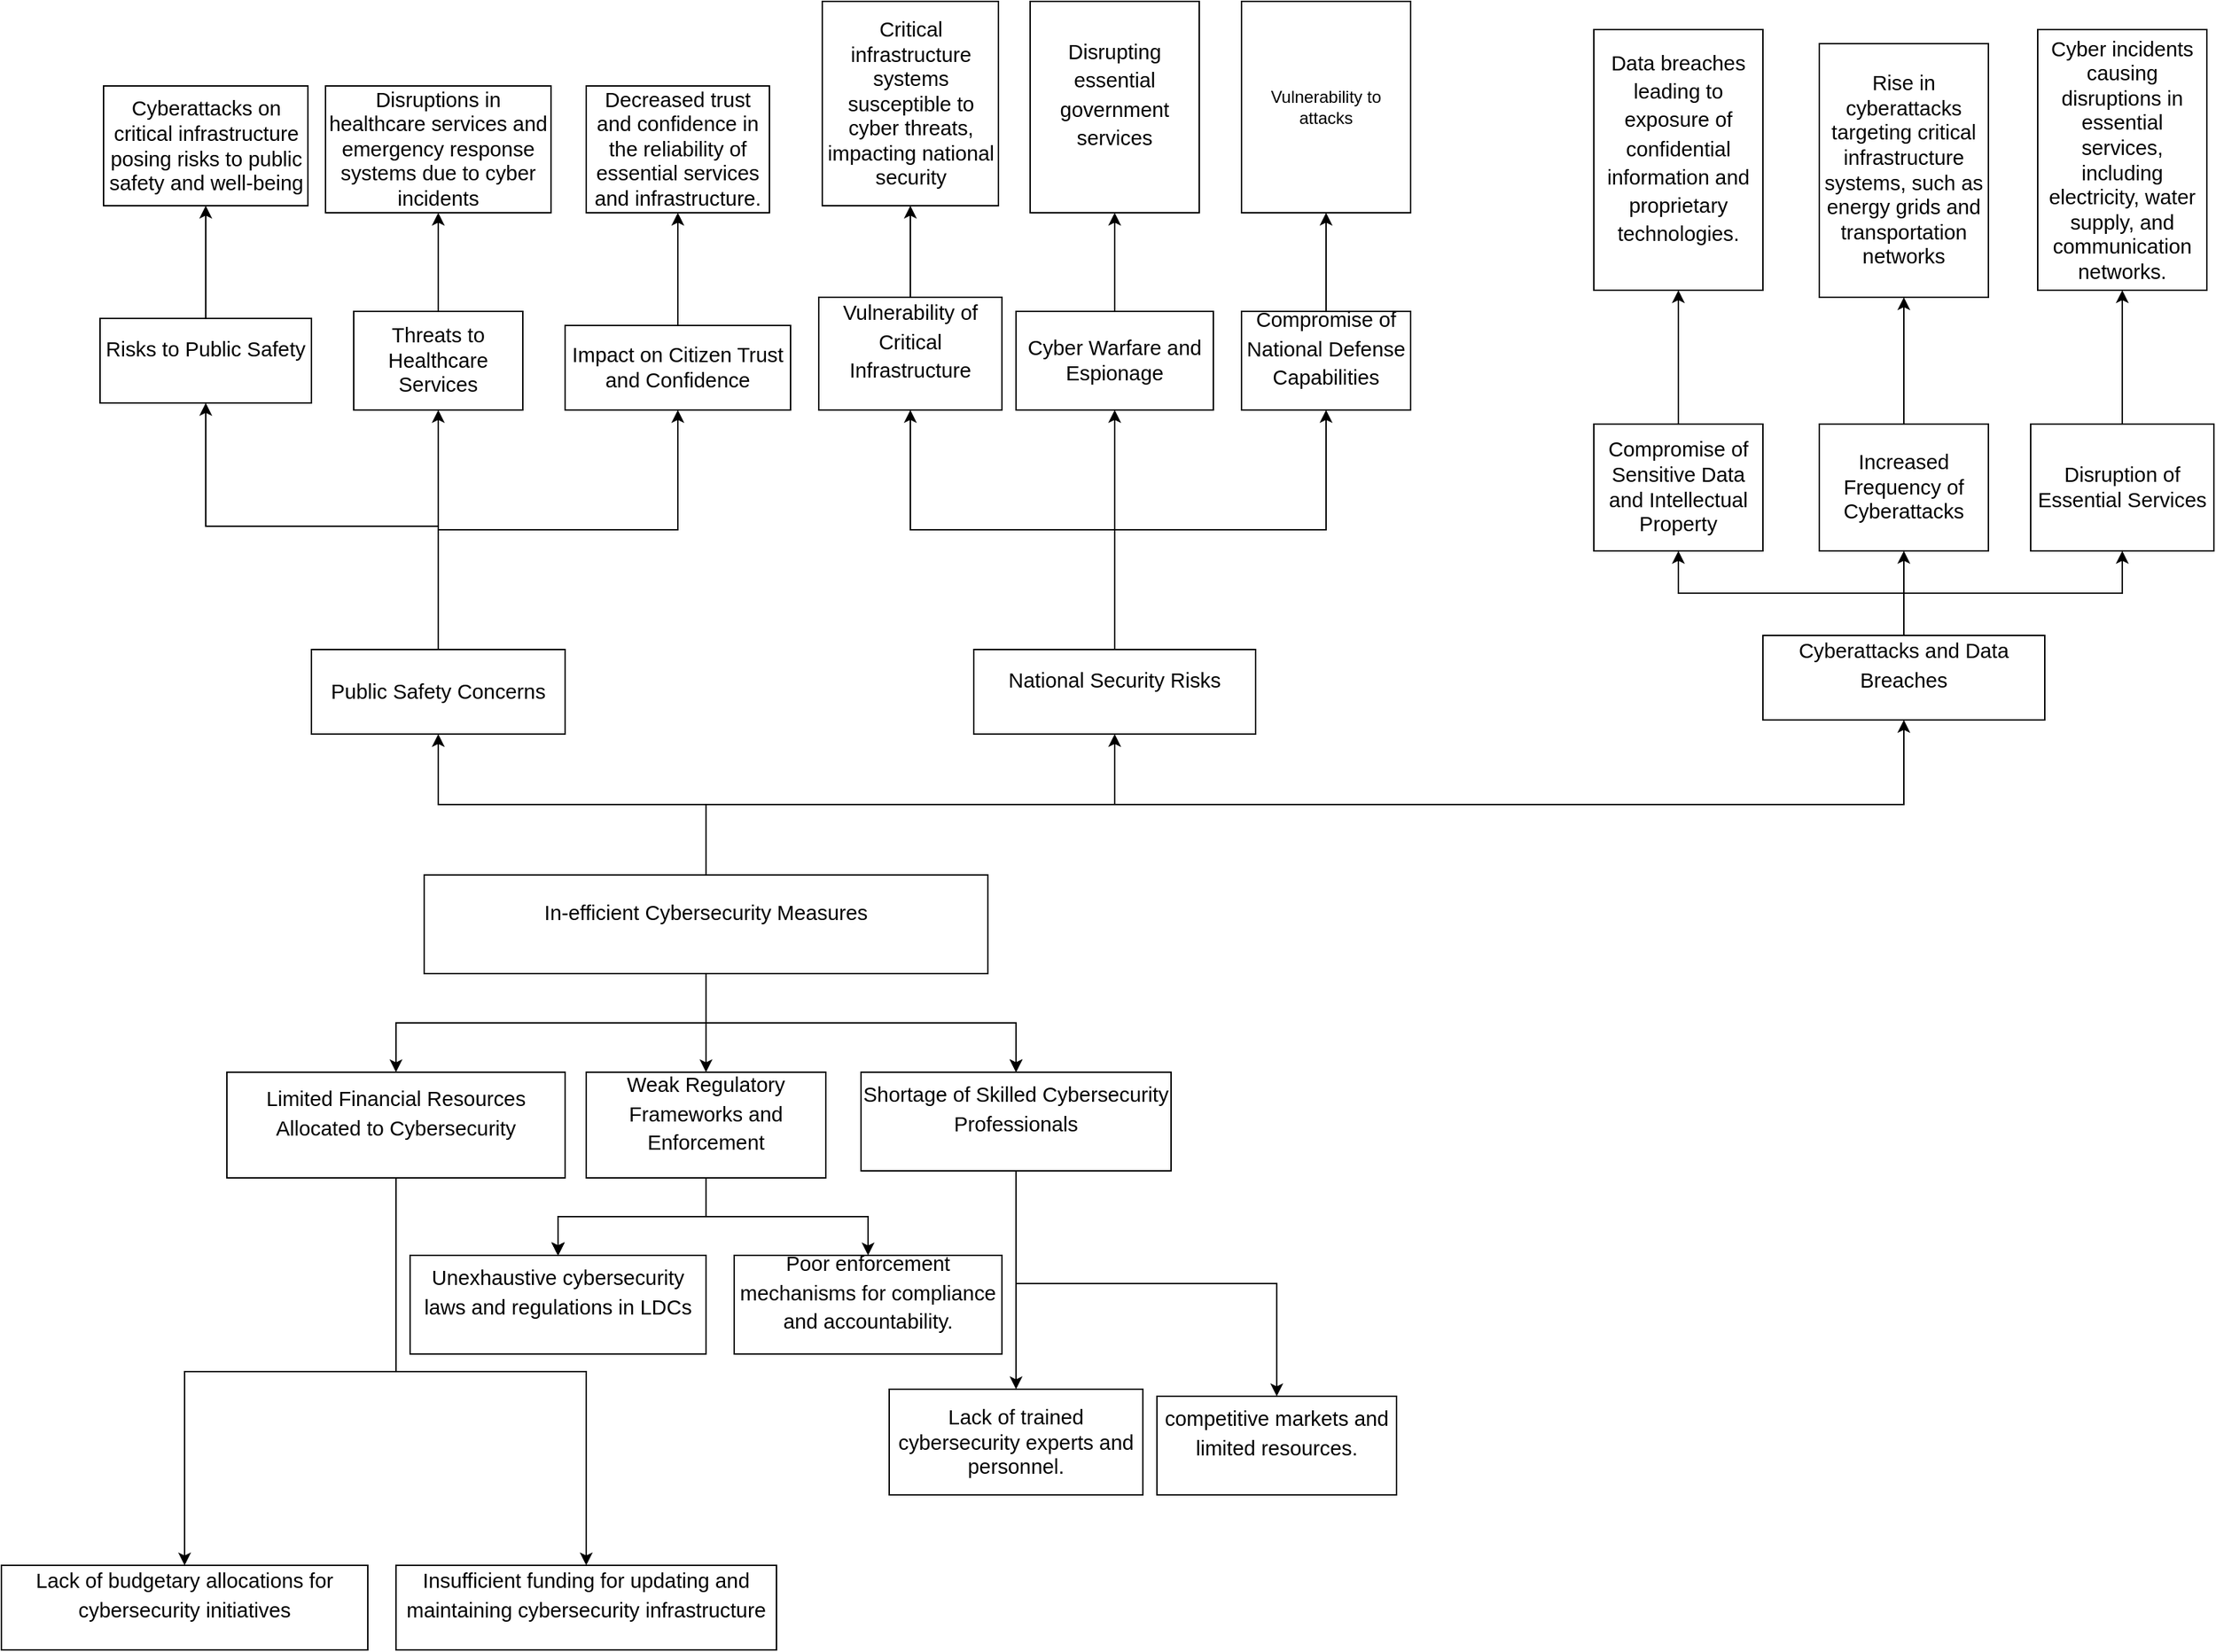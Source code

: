 <mxfile version="24.4.0" type="github">
  <diagram name="Page-1" id="VkASsHpngTa2wYTxf0N8">
    <mxGraphModel dx="1678" dy="1581" grid="1" gridSize="10" guides="1" tooltips="1" connect="1" arrows="1" fold="1" page="1" pageScale="1" pageWidth="850" pageHeight="1100" math="0" shadow="0">
      <root>
        <mxCell id="0" />
        <mxCell id="1" parent="0" />
        <mxCell id="DKDABqMm2oadwqxOEiDG-5" value="" style="edgeStyle=orthogonalEdgeStyle;rounded=0;orthogonalLoop=1;jettySize=auto;html=1;" edge="1" parent="1" source="DKDABqMm2oadwqxOEiDG-2" target="DKDABqMm2oadwqxOEiDG-3">
          <mxGeometry relative="1" as="geometry" />
        </mxCell>
        <mxCell id="DKDABqMm2oadwqxOEiDG-7" value="" style="edgeStyle=orthogonalEdgeStyle;rounded=0;orthogonalLoop=1;jettySize=auto;html=1;" edge="1" parent="1" source="DKDABqMm2oadwqxOEiDG-2" target="DKDABqMm2oadwqxOEiDG-6">
          <mxGeometry relative="1" as="geometry" />
        </mxCell>
        <mxCell id="DKDABqMm2oadwqxOEiDG-8" value="" style="edgeStyle=orthogonalEdgeStyle;rounded=0;orthogonalLoop=1;jettySize=auto;html=1;" edge="1" parent="1" source="DKDABqMm2oadwqxOEiDG-2" target="DKDABqMm2oadwqxOEiDG-6">
          <mxGeometry relative="1" as="geometry" />
        </mxCell>
        <mxCell id="DKDABqMm2oadwqxOEiDG-11" value="" style="edgeStyle=orthogonalEdgeStyle;rounded=0;orthogonalLoop=1;jettySize=auto;html=1;" edge="1" parent="1" source="DKDABqMm2oadwqxOEiDG-2" target="DKDABqMm2oadwqxOEiDG-10">
          <mxGeometry relative="1" as="geometry" />
        </mxCell>
        <mxCell id="DKDABqMm2oadwqxOEiDG-41" value="" style="edgeStyle=orthogonalEdgeStyle;rounded=0;orthogonalLoop=1;jettySize=auto;html=1;" edge="1" parent="1" source="DKDABqMm2oadwqxOEiDG-2" target="DKDABqMm2oadwqxOEiDG-40">
          <mxGeometry relative="1" as="geometry">
            <Array as="points">
              <mxPoint x="350" y="400" />
              <mxPoint x="1200" y="400" />
            </Array>
          </mxGeometry>
        </mxCell>
        <mxCell id="DKDABqMm2oadwqxOEiDG-43" value="" style="edgeStyle=orthogonalEdgeStyle;rounded=0;orthogonalLoop=1;jettySize=auto;html=1;" edge="1" parent="1" source="DKDABqMm2oadwqxOEiDG-2" target="DKDABqMm2oadwqxOEiDG-42">
          <mxGeometry relative="1" as="geometry" />
        </mxCell>
        <mxCell id="DKDABqMm2oadwqxOEiDG-45" value="" style="edgeStyle=orthogonalEdgeStyle;rounded=0;orthogonalLoop=1;jettySize=auto;html=1;" edge="1" parent="1" source="DKDABqMm2oadwqxOEiDG-2" target="DKDABqMm2oadwqxOEiDG-44">
          <mxGeometry relative="1" as="geometry" />
        </mxCell>
        <mxCell id="DKDABqMm2oadwqxOEiDG-2" value="&lt;p style=&quot;line-height: 1.38; margin-top: 0pt; margin-bottom: 0pt;&quot; dir=&quot;ltr&quot;&gt;&lt;span style=&quot;font-family: Arial, sans-serif; font-size: 14.667px; white-space-collapse: preserve;&quot;&gt;In-efficient Cybersecurity Measures&lt;/span&gt;&lt;br&gt;&lt;/p&gt;&lt;div&gt;&lt;span style=&quot;font-family: Arial, sans-serif; font-size: 14.667px; white-space-collapse: preserve;&quot;&gt;&lt;br&gt;&lt;/span&gt;&lt;/div&gt;" style="whiteSpace=wrap;html=1;" vertex="1" parent="1">
          <mxGeometry x="150" y="450" width="400" height="70" as="geometry" />
        </mxCell>
        <mxCell id="DKDABqMm2oadwqxOEiDG-37" value="" style="edgeStyle=orthogonalEdgeStyle;rounded=0;orthogonalLoop=1;jettySize=auto;html=1;" edge="1" parent="1" source="DKDABqMm2oadwqxOEiDG-3" target="DKDABqMm2oadwqxOEiDG-36">
          <mxGeometry relative="1" as="geometry" />
        </mxCell>
        <mxCell id="DKDABqMm2oadwqxOEiDG-39" value="" style="edgeStyle=orthogonalEdgeStyle;rounded=0;orthogonalLoop=1;jettySize=auto;html=1;entryX=0.5;entryY=0;entryDx=0;entryDy=0;" edge="1" parent="1" source="DKDABqMm2oadwqxOEiDG-3" target="DKDABqMm2oadwqxOEiDG-38">
          <mxGeometry relative="1" as="geometry" />
        </mxCell>
        <mxCell id="DKDABqMm2oadwqxOEiDG-3" value="&lt;span id=&quot;docs-internal-guid-46789bb0-7fff-914e-63f1-fa11c02dad69&quot;&gt;&lt;p style=&quot;line-height:1.38;margin-top:0pt;margin-bottom:0pt;&quot; dir=&quot;ltr&quot;&gt;&lt;span style=&quot;font-size: 11pt; font-family: Arial, sans-serif; background-color: transparent; font-variant-numeric: normal; font-variant-east-asian: normal; font-variant-alternates: normal; font-variant-position: normal; vertical-align: baseline; white-space-collapse: preserve;&quot;&gt;Limited Financial Resources Allocated to Cybersecurity&lt;/span&gt;&lt;/p&gt;&lt;div&gt;&lt;span style=&quot;font-size: 11pt; font-family: Arial, sans-serif; background-color: transparent; font-variant-numeric: normal; font-variant-east-asian: normal; font-variant-alternates: normal; font-variant-position: normal; vertical-align: baseline; white-space-collapse: preserve;&quot;&gt;&lt;br&gt;&lt;/span&gt;&lt;/div&gt;&lt;/span&gt;" style="whiteSpace=wrap;html=1;" vertex="1" parent="1">
          <mxGeometry x="10" y="590" width="240" height="75" as="geometry" />
        </mxCell>
        <mxCell id="DKDABqMm2oadwqxOEiDG-33" value="" style="edgeStyle=orthogonalEdgeStyle;rounded=0;orthogonalLoop=1;jettySize=auto;html=1;" edge="1" parent="1" source="DKDABqMm2oadwqxOEiDG-6" target="DKDABqMm2oadwqxOEiDG-32">
          <mxGeometry relative="1" as="geometry" />
        </mxCell>
        <mxCell id="DKDABqMm2oadwqxOEiDG-35" value="" style="edgeStyle=orthogonalEdgeStyle;rounded=0;orthogonalLoop=1;jettySize=auto;html=1;" edge="1" parent="1" source="DKDABqMm2oadwqxOEiDG-6" target="DKDABqMm2oadwqxOEiDG-34">
          <mxGeometry relative="1" as="geometry" />
        </mxCell>
        <mxCell id="DKDABqMm2oadwqxOEiDG-6" value="&lt;span id=&quot;docs-internal-guid-b5cd1bd6-7fff-cd30-41e5-c79b141ef74d&quot;&gt;&lt;p style=&quot;line-height:1.38;margin-top:0pt;margin-bottom:0pt;&quot; dir=&quot;ltr&quot;&gt;&lt;span style=&quot;font-size: 11pt; font-family: Arial, sans-serif; background-color: transparent; font-variant-numeric: normal; font-variant-east-asian: normal; font-variant-alternates: normal; font-variant-position: normal; vertical-align: baseline; white-space-collapse: preserve;&quot;&gt;Shortage of Skilled Cybersecurity Professionals&lt;/span&gt;&lt;/p&gt;&lt;div&gt;&lt;span style=&quot;font-size: 11pt; font-family: Arial, sans-serif; background-color: transparent; font-variant-numeric: normal; font-variant-east-asian: normal; font-variant-alternates: normal; font-variant-position: normal; vertical-align: baseline; white-space-collapse: preserve;&quot;&gt;&lt;br&gt;&lt;/span&gt;&lt;/div&gt;&lt;/span&gt;" style="whiteSpace=wrap;html=1;" vertex="1" parent="1">
          <mxGeometry x="460" y="590" width="220" height="70" as="geometry" />
        </mxCell>
        <mxCell id="DKDABqMm2oadwqxOEiDG-13" value="" style="edgeStyle=orthogonalEdgeStyle;rounded=0;orthogonalLoop=1;jettySize=auto;html=1;" edge="1" parent="1" source="DKDABqMm2oadwqxOEiDG-10" target="DKDABqMm2oadwqxOEiDG-12">
          <mxGeometry relative="1" as="geometry" />
        </mxCell>
        <mxCell id="DKDABqMm2oadwqxOEiDG-14" value="" style="edgeStyle=orthogonalEdgeStyle;rounded=0;orthogonalLoop=1;jettySize=auto;html=1;" edge="1" parent="1" source="DKDABqMm2oadwqxOEiDG-10" target="DKDABqMm2oadwqxOEiDG-12">
          <mxGeometry relative="1" as="geometry" />
        </mxCell>
        <mxCell id="DKDABqMm2oadwqxOEiDG-15" value="" style="edgeStyle=orthogonalEdgeStyle;rounded=0;orthogonalLoop=1;jettySize=auto;html=1;" edge="1" parent="1" source="DKDABqMm2oadwqxOEiDG-10" target="DKDABqMm2oadwqxOEiDG-12">
          <mxGeometry relative="1" as="geometry" />
        </mxCell>
        <mxCell id="DKDABqMm2oadwqxOEiDG-16" value="" style="edgeStyle=orthogonalEdgeStyle;rounded=0;orthogonalLoop=1;jettySize=auto;html=1;" edge="1" parent="1" source="DKDABqMm2oadwqxOEiDG-10" target="DKDABqMm2oadwqxOEiDG-12">
          <mxGeometry relative="1" as="geometry" />
        </mxCell>
        <mxCell id="DKDABqMm2oadwqxOEiDG-17" value="" style="edgeStyle=orthogonalEdgeStyle;rounded=0;orthogonalLoop=1;jettySize=auto;html=1;" edge="1" parent="1" source="DKDABqMm2oadwqxOEiDG-10" target="DKDABqMm2oadwqxOEiDG-12">
          <mxGeometry relative="1" as="geometry" />
        </mxCell>
        <mxCell id="DKDABqMm2oadwqxOEiDG-18" value="" style="edgeStyle=orthogonalEdgeStyle;rounded=0;orthogonalLoop=1;jettySize=auto;html=1;" edge="1" parent="1" source="DKDABqMm2oadwqxOEiDG-10" target="DKDABqMm2oadwqxOEiDG-12">
          <mxGeometry relative="1" as="geometry" />
        </mxCell>
        <mxCell id="DKDABqMm2oadwqxOEiDG-20" value="" style="edgeStyle=orthogonalEdgeStyle;rounded=0;orthogonalLoop=1;jettySize=auto;html=1;" edge="1" parent="1" source="DKDABqMm2oadwqxOEiDG-10" target="DKDABqMm2oadwqxOEiDG-19">
          <mxGeometry relative="1" as="geometry" />
        </mxCell>
        <mxCell id="DKDABqMm2oadwqxOEiDG-10" value="&lt;span id=&quot;docs-internal-guid-ee675dfc-7fff-a7e6-df40-568c656080a0&quot;&gt;&lt;p style=&quot;line-height:1.38;margin-top:0pt;margin-bottom:0pt;&quot; dir=&quot;ltr&quot;&gt;&lt;span style=&quot;font-size: 11pt; font-family: Arial, sans-serif; background-color: transparent; font-variant-numeric: normal; font-variant-east-asian: normal; font-variant-alternates: normal; font-variant-position: normal; vertical-align: baseline; white-space-collapse: preserve;&quot;&gt;Weak Regulatory Frameworks and Enforcement&lt;/span&gt;&lt;/p&gt;&lt;div&gt;&lt;span style=&quot;font-size: 11pt; font-family: Arial, sans-serif; background-color: transparent; font-variant-numeric: normal; font-variant-east-asian: normal; font-variant-alternates: normal; font-variant-position: normal; vertical-align: baseline; white-space-collapse: preserve;&quot;&gt;&lt;br&gt;&lt;/span&gt;&lt;/div&gt;&lt;/span&gt;" style="whiteSpace=wrap;html=1;" vertex="1" parent="1">
          <mxGeometry x="265" y="590" width="170" height="75" as="geometry" />
        </mxCell>
        <mxCell id="DKDABqMm2oadwqxOEiDG-12" value="&lt;span id=&quot;docs-internal-guid-36c072c3-7fff-7dba-9657-4e7c788cad39&quot;&gt;&lt;p style=&quot;line-height:1.38;margin-top:0pt;margin-bottom:0pt;&quot; dir=&quot;ltr&quot;&gt;&lt;span style=&quot;font-size: 11pt; font-family: Arial, sans-serif; background-color: transparent; font-variant-numeric: normal; font-variant-east-asian: normal; font-variant-alternates: normal; font-variant-position: normal; vertical-align: baseline; white-space-collapse: preserve;&quot;&gt;Unexhaustive cybersecurity laws and regulations in LDCs&lt;/span&gt;&lt;/p&gt;&lt;div&gt;&lt;span style=&quot;font-size: 11pt; font-family: Arial, sans-serif; background-color: transparent; font-variant-numeric: normal; font-variant-east-asian: normal; font-variant-alternates: normal; font-variant-position: normal; vertical-align: baseline; white-space-collapse: preserve;&quot;&gt;&lt;br&gt;&lt;/span&gt;&lt;/div&gt;&lt;/span&gt;" style="whiteSpace=wrap;html=1;" vertex="1" parent="1">
          <mxGeometry x="140" y="720" width="210" height="70" as="geometry" />
        </mxCell>
        <mxCell id="DKDABqMm2oadwqxOEiDG-19" value="&lt;span id=&quot;docs-internal-guid-ab69dab1-7fff-f3d3-d846-d09dbfb3d559&quot;&gt;&lt;p style=&quot;line-height:1.38;margin-top:0pt;margin-bottom:0pt;&quot; dir=&quot;ltr&quot;&gt;&lt;span style=&quot;font-size: 11pt; font-family: Arial, sans-serif; background-color: transparent; font-variant-numeric: normal; font-variant-east-asian: normal; font-variant-alternates: normal; font-variant-position: normal; vertical-align: baseline; white-space-collapse: preserve;&quot;&gt;Poor enforcement mechanisms for compliance and accountability.&lt;/span&gt;&lt;/p&gt;&lt;div&gt;&lt;span style=&quot;font-size: 11pt; font-family: Arial, sans-serif; background-color: transparent; font-variant-numeric: normal; font-variant-east-asian: normal; font-variant-alternates: normal; font-variant-position: normal; vertical-align: baseline; white-space-collapse: preserve;&quot;&gt;&lt;br&gt;&lt;/span&gt;&lt;/div&gt;&lt;/span&gt;" style="whiteSpace=wrap;html=1;" vertex="1" parent="1">
          <mxGeometry x="370" y="720" width="190" height="70" as="geometry" />
        </mxCell>
        <mxCell id="DKDABqMm2oadwqxOEiDG-32" value="&lt;span style=&quot;font-family: Arial, sans-serif; font-size: 14.667px; white-space-collapse: preserve;&quot;&gt;Lack of trained cybersecurity experts and personnel.&lt;/span&gt;" style="whiteSpace=wrap;html=1;" vertex="1" parent="1">
          <mxGeometry x="480" y="815" width="180" height="75" as="geometry" />
        </mxCell>
        <mxCell id="DKDABqMm2oadwqxOEiDG-34" value="&lt;span id=&quot;docs-internal-guid-aa4c6df5-7fff-dfb7-9437-6aa5b7b14c0f&quot;&gt;&lt;p style=&quot;line-height:1.38;margin-top:0pt;margin-bottom:0pt;&quot; dir=&quot;ltr&quot;&gt;&lt;span style=&quot;font-size: 11pt; font-family: Arial, sans-serif; background-color: transparent; font-variant-numeric: normal; font-variant-east-asian: normal; font-variant-alternates: normal; font-variant-position: normal; vertical-align: baseline; white-space-collapse: preserve;&quot;&gt;competitive markets and limited resources.&lt;/span&gt;&lt;/p&gt;&lt;div&gt;&lt;span style=&quot;font-size: 11pt; font-family: Arial, sans-serif; background-color: transparent; font-variant-numeric: normal; font-variant-east-asian: normal; font-variant-alternates: normal; font-variant-position: normal; vertical-align: baseline; white-space-collapse: preserve;&quot;&gt;&lt;br&gt;&lt;/span&gt;&lt;/div&gt;&lt;/span&gt;" style="whiteSpace=wrap;html=1;" vertex="1" parent="1">
          <mxGeometry x="670" y="820" width="170" height="70" as="geometry" />
        </mxCell>
        <mxCell id="DKDABqMm2oadwqxOEiDG-36" value="&lt;span id=&quot;docs-internal-guid-99fb212f-7fff-c266-11b4-b75d5406dfdb&quot;&gt;&lt;p style=&quot;line-height:1.38;margin-top:0pt;margin-bottom:0pt;&quot; dir=&quot;ltr&quot;&gt;&lt;span style=&quot;font-size: 11pt; font-family: Arial, sans-serif; background-color: transparent; font-variant-numeric: normal; font-variant-east-asian: normal; font-variant-alternates: normal; font-variant-position: normal; vertical-align: baseline; white-space-collapse: preserve;&quot;&gt;Insufficient funding for updating and maintaining cybersecurity infrastructure&lt;/span&gt;&lt;/p&gt;&lt;div&gt;&lt;span style=&quot;font-size: 11pt; font-family: Arial, sans-serif; background-color: transparent; font-variant-numeric: normal; font-variant-east-asian: normal; font-variant-alternates: normal; font-variant-position: normal; vertical-align: baseline; white-space-collapse: preserve;&quot;&gt;&lt;br&gt;&lt;/span&gt;&lt;/div&gt;&lt;/span&gt;" style="whiteSpace=wrap;html=1;" vertex="1" parent="1">
          <mxGeometry x="130" y="940" width="270" height="60" as="geometry" />
        </mxCell>
        <mxCell id="DKDABqMm2oadwqxOEiDG-38" value="&lt;span id=&quot;docs-internal-guid-65d077d7-7fff-e957-8c1c-02251625d517&quot;&gt;&lt;p style=&quot;line-height:1.38;margin-top:0pt;margin-bottom:0pt;&quot; dir=&quot;ltr&quot;&gt;&lt;span style=&quot;font-size: 11pt; font-family: Arial, sans-serif; background-color: transparent; font-variant-numeric: normal; font-variant-east-asian: normal; font-variant-alternates: normal; font-variant-position: normal; vertical-align: baseline; white-space-collapse: preserve;&quot;&gt;Lack of budgetary allocations for cybersecurity initiatives&lt;/span&gt;&lt;/p&gt;&lt;div&gt;&lt;span style=&quot;font-size: 11pt; font-family: Arial, sans-serif; background-color: transparent; font-variant-numeric: normal; font-variant-east-asian: normal; font-variant-alternates: normal; font-variant-position: normal; vertical-align: baseline; white-space-collapse: preserve;&quot;&gt;&lt;br&gt;&lt;/span&gt;&lt;/div&gt;&lt;/span&gt;" style="whiteSpace=wrap;html=1;" vertex="1" parent="1">
          <mxGeometry x="-150" y="940" width="260" height="60" as="geometry" />
        </mxCell>
        <mxCell id="DKDABqMm2oadwqxOEiDG-84" value="" style="edgeStyle=orthogonalEdgeStyle;rounded=0;orthogonalLoop=1;jettySize=auto;html=1;" edge="1" parent="1" source="DKDABqMm2oadwqxOEiDG-40" target="DKDABqMm2oadwqxOEiDG-83">
          <mxGeometry relative="1" as="geometry" />
        </mxCell>
        <mxCell id="DKDABqMm2oadwqxOEiDG-86" value="" style="edgeStyle=orthogonalEdgeStyle;rounded=0;orthogonalLoop=1;jettySize=auto;html=1;" edge="1" parent="1" source="DKDABqMm2oadwqxOEiDG-40" target="DKDABqMm2oadwqxOEiDG-85">
          <mxGeometry relative="1" as="geometry" />
        </mxCell>
        <mxCell id="DKDABqMm2oadwqxOEiDG-88" value="" style="edgeStyle=orthogonalEdgeStyle;rounded=0;orthogonalLoop=1;jettySize=auto;html=1;" edge="1" parent="1" source="DKDABqMm2oadwqxOEiDG-40" target="DKDABqMm2oadwqxOEiDG-87">
          <mxGeometry relative="1" as="geometry" />
        </mxCell>
        <mxCell id="DKDABqMm2oadwqxOEiDG-40" value="&lt;span id=&quot;docs-internal-guid-2bfeae69-7fff-b663-224b-63ef1fca7043&quot;&gt;&lt;p style=&quot;line-height:1.38;margin-top:0pt;margin-bottom:0pt;&quot; dir=&quot;ltr&quot;&gt;&lt;span style=&quot;font-size: 11pt; font-family: Arial, sans-serif; background-color: transparent; font-variant-numeric: normal; font-variant-east-asian: normal; font-variant-alternates: normal; font-variant-position: normal; vertical-align: baseline; white-space-collapse: preserve;&quot;&gt;Cyberattacks and Data Breaches&lt;/span&gt;&lt;/p&gt;&lt;div&gt;&lt;span style=&quot;font-size: 11pt; font-family: Arial, sans-serif; background-color: transparent; font-variant-numeric: normal; font-variant-east-asian: normal; font-variant-alternates: normal; font-variant-position: normal; vertical-align: baseline; white-space-collapse: preserve;&quot;&gt;&lt;br&gt;&lt;/span&gt;&lt;/div&gt;&lt;/span&gt;" style="whiteSpace=wrap;html=1;" vertex="1" parent="1">
          <mxGeometry x="1100" y="280" width="200" height="60" as="geometry" />
        </mxCell>
        <mxCell id="DKDABqMm2oadwqxOEiDG-47" value="" style="edgeStyle=orthogonalEdgeStyle;rounded=0;orthogonalLoop=1;jettySize=auto;html=1;" edge="1" parent="1" source="DKDABqMm2oadwqxOEiDG-42" target="DKDABqMm2oadwqxOEiDG-46">
          <mxGeometry relative="1" as="geometry" />
        </mxCell>
        <mxCell id="DKDABqMm2oadwqxOEiDG-49" value="" style="edgeStyle=orthogonalEdgeStyle;rounded=0;orthogonalLoop=1;jettySize=auto;html=1;" edge="1" parent="1" source="DKDABqMm2oadwqxOEiDG-42" target="DKDABqMm2oadwqxOEiDG-48">
          <mxGeometry relative="1" as="geometry" />
        </mxCell>
        <mxCell id="DKDABqMm2oadwqxOEiDG-53" value="" style="edgeStyle=orthogonalEdgeStyle;rounded=0;orthogonalLoop=1;jettySize=auto;html=1;" edge="1" parent="1" source="DKDABqMm2oadwqxOEiDG-42" target="DKDABqMm2oadwqxOEiDG-52">
          <mxGeometry relative="1" as="geometry" />
        </mxCell>
        <mxCell id="DKDABqMm2oadwqxOEiDG-42" value="&lt;meta charset=&quot;utf-8&quot;&gt;&lt;b id=&quot;docs-internal-guid-871bb8ce-7fff-dd0b-63ca-fa121485101e&quot; style=&quot;font-weight:normal;&quot;&gt;&lt;span style=&quot;font-size:11pt;font-family:Arial,sans-serif;color:#000000;background-color:transparent;font-weight:400;font-style:normal;font-variant:normal;text-decoration:none;vertical-align:baseline;white-space:pre;white-space:pre-wrap;&quot;&gt;Public Safety Concerns&lt;/span&gt;&lt;/b&gt;" style="whiteSpace=wrap;html=1;" vertex="1" parent="1">
          <mxGeometry x="70" y="290" width="180" height="60" as="geometry" />
        </mxCell>
        <mxCell id="DKDABqMm2oadwqxOEiDG-62" value="" style="edgeStyle=orthogonalEdgeStyle;rounded=0;orthogonalLoop=1;jettySize=auto;html=1;" edge="1" parent="1" source="DKDABqMm2oadwqxOEiDG-44" target="DKDABqMm2oadwqxOEiDG-61">
          <mxGeometry relative="1" as="geometry" />
        </mxCell>
        <mxCell id="DKDABqMm2oadwqxOEiDG-64" value="" style="edgeStyle=orthogonalEdgeStyle;rounded=0;orthogonalLoop=1;jettySize=auto;html=1;" edge="1" parent="1" source="DKDABqMm2oadwqxOEiDG-44" target="DKDABqMm2oadwqxOEiDG-63">
          <mxGeometry relative="1" as="geometry" />
        </mxCell>
        <mxCell id="DKDABqMm2oadwqxOEiDG-72" value="" style="edgeStyle=orthogonalEdgeStyle;rounded=0;orthogonalLoop=1;jettySize=auto;html=1;" edge="1" parent="1" source="DKDABqMm2oadwqxOEiDG-44" target="DKDABqMm2oadwqxOEiDG-71">
          <mxGeometry relative="1" as="geometry" />
        </mxCell>
        <mxCell id="DKDABqMm2oadwqxOEiDG-44" value="&lt;span id=&quot;docs-internal-guid-dbb13a7d-7fff-372f-57e5-14cad5e5f7df&quot;&gt;&lt;p style=&quot;line-height:1.38;margin-top:0pt;margin-bottom:0pt;&quot; dir=&quot;ltr&quot;&gt;&lt;span style=&quot;font-size: 11pt; font-family: Arial, sans-serif; background-color: transparent; font-variant-numeric: normal; font-variant-east-asian: normal; font-variant-alternates: normal; font-variant-position: normal; vertical-align: baseline; white-space-collapse: preserve;&quot;&gt;National Security Risks&lt;/span&gt;&lt;/p&gt;&lt;div&gt;&lt;span style=&quot;font-size: 11pt; font-family: Arial, sans-serif; background-color: transparent; font-variant-numeric: normal; font-variant-east-asian: normal; font-variant-alternates: normal; font-variant-position: normal; vertical-align: baseline; white-space-collapse: preserve;&quot;&gt;&lt;br&gt;&lt;/span&gt;&lt;/div&gt;&lt;/span&gt;" style="whiteSpace=wrap;html=1;" vertex="1" parent="1">
          <mxGeometry x="540" y="290" width="200" height="60" as="geometry" />
        </mxCell>
        <mxCell id="DKDABqMm2oadwqxOEiDG-55" value="" style="edgeStyle=orthogonalEdgeStyle;rounded=0;orthogonalLoop=1;jettySize=auto;html=1;" edge="1" parent="1" source="DKDABqMm2oadwqxOEiDG-46" target="DKDABqMm2oadwqxOEiDG-54">
          <mxGeometry relative="1" as="geometry" />
        </mxCell>
        <mxCell id="DKDABqMm2oadwqxOEiDG-46" value="&lt;span id=&quot;docs-internal-guid-593d0aeb-7fff-c4ab-15f0-2bb5d5948779&quot;&gt;&lt;p style=&quot;line-height:1.38;margin-top:0pt;margin-bottom:0pt;&quot; dir=&quot;ltr&quot;&gt;&lt;span style=&quot;font-size: 11pt; font-family: Arial, sans-serif; background-color: transparent; font-variant-numeric: normal; font-variant-east-asian: normal; font-variant-alternates: normal; font-variant-position: normal; vertical-align: baseline; white-space-collapse: preserve;&quot;&gt;Risks to Public Safety&lt;/span&gt;&lt;/p&gt;&lt;div&gt;&lt;span style=&quot;font-size: 11pt; font-family: Arial, sans-serif; background-color: transparent; font-variant-numeric: normal; font-variant-east-asian: normal; font-variant-alternates: normal; font-variant-position: normal; vertical-align: baseline; white-space-collapse: preserve;&quot;&gt;&lt;br&gt;&lt;/span&gt;&lt;/div&gt;&lt;/span&gt;" style="whiteSpace=wrap;html=1;" vertex="1" parent="1">
          <mxGeometry x="-80" y="55" width="150" height="60" as="geometry" />
        </mxCell>
        <mxCell id="DKDABqMm2oadwqxOEiDG-57" value="" style="edgeStyle=orthogonalEdgeStyle;rounded=0;orthogonalLoop=1;jettySize=auto;html=1;" edge="1" parent="1" source="DKDABqMm2oadwqxOEiDG-48" target="DKDABqMm2oadwqxOEiDG-56">
          <mxGeometry relative="1" as="geometry" />
        </mxCell>
        <mxCell id="DKDABqMm2oadwqxOEiDG-48" value="&lt;span id=&quot;docs-internal-guid-e46310a5-7fff-60d5-9852-368fb5e56db7&quot;&gt;&lt;span style=&quot;font-size: 11pt; font-family: Arial, sans-serif; background-color: transparent; font-variant-numeric: normal; font-variant-east-asian: normal; font-variant-alternates: normal; font-variant-position: normal; vertical-align: baseline; white-space-collapse: preserve;&quot;&gt;Threats to Healthcare Services&lt;/span&gt;&lt;/span&gt;" style="whiteSpace=wrap;html=1;" vertex="1" parent="1">
          <mxGeometry x="100" y="50" width="120" height="70" as="geometry" />
        </mxCell>
        <mxCell id="DKDABqMm2oadwqxOEiDG-59" value="" style="edgeStyle=orthogonalEdgeStyle;rounded=0;orthogonalLoop=1;jettySize=auto;html=1;" edge="1" parent="1" source="DKDABqMm2oadwqxOEiDG-52" target="DKDABqMm2oadwqxOEiDG-58">
          <mxGeometry relative="1" as="geometry" />
        </mxCell>
        <mxCell id="DKDABqMm2oadwqxOEiDG-52" value="&lt;span id=&quot;docs-internal-guid-87c4de51-7fff-062e-2f5e-cb9eb94a1eeb&quot;&gt;&lt;span style=&quot;font-size: 11pt; font-family: Arial, sans-serif; background-color: transparent; font-variant-numeric: normal; font-variant-east-asian: normal; font-variant-alternates: normal; font-variant-position: normal; vertical-align: baseline; white-space-collapse: preserve;&quot;&gt;Impact on Citizen Trust and Confidence&lt;/span&gt;&lt;/span&gt;" style="whiteSpace=wrap;html=1;" vertex="1" parent="1">
          <mxGeometry x="250" y="60" width="160" height="60" as="geometry" />
        </mxCell>
        <mxCell id="DKDABqMm2oadwqxOEiDG-54" value="&lt;span id=&quot;docs-internal-guid-bc9ba040-7fff-d6c6-4797-310470494774&quot;&gt;&lt;span style=&quot;font-size: 11pt; font-family: Arial, sans-serif; background-color: transparent; font-variant-numeric: normal; font-variant-east-asian: normal; font-variant-alternates: normal; font-variant-position: normal; vertical-align: baseline; white-space-collapse: preserve;&quot;&gt;Cyberattacks on critical infrastructure posing risks to public safety and well-being&lt;/span&gt;&lt;/span&gt;" style="whiteSpace=wrap;html=1;" vertex="1" parent="1">
          <mxGeometry x="-77.5" y="-110" width="145" height="85" as="geometry" />
        </mxCell>
        <mxCell id="DKDABqMm2oadwqxOEiDG-56" value="&lt;span id=&quot;docs-internal-guid-402525ea-7fff-65b1-460d-19c9d69ebaf8&quot;&gt;&lt;span style=&quot;font-size: 11pt; font-family: Arial, sans-serif; background-color: transparent; font-variant-numeric: normal; font-variant-east-asian: normal; font-variant-alternates: normal; font-variant-position: normal; vertical-align: baseline; white-space-collapse: preserve;&quot;&gt;Disruptions in healthcare services and emergency response systems due to cyber incidents&lt;/span&gt;&lt;/span&gt;" style="whiteSpace=wrap;html=1;" vertex="1" parent="1">
          <mxGeometry x="80" y="-110" width="160" height="90" as="geometry" />
        </mxCell>
        <mxCell id="DKDABqMm2oadwqxOEiDG-58" value="&lt;span id=&quot;docs-internal-guid-f8052848-7fff-5a1f-2857-6a11873693bb&quot;&gt;&lt;span style=&quot;font-size: 11pt; font-family: Arial, sans-serif; background-color: transparent; font-variant-numeric: normal; font-variant-east-asian: normal; font-variant-alternates: normal; font-variant-position: normal; vertical-align: baseline; white-space-collapse: preserve;&quot;&gt;Decreased trust and confidence in the reliability of essential services and infrastructure.&lt;/span&gt;&lt;/span&gt;" style="whiteSpace=wrap;html=1;" vertex="1" parent="1">
          <mxGeometry x="265" y="-110" width="130" height="90" as="geometry" />
        </mxCell>
        <mxCell id="DKDABqMm2oadwqxOEiDG-74" value="" style="edgeStyle=orthogonalEdgeStyle;rounded=0;orthogonalLoop=1;jettySize=auto;html=1;" edge="1" parent="1" source="DKDABqMm2oadwqxOEiDG-61" target="DKDABqMm2oadwqxOEiDG-73">
          <mxGeometry relative="1" as="geometry" />
        </mxCell>
        <mxCell id="DKDABqMm2oadwqxOEiDG-61" value="&lt;span id=&quot;docs-internal-guid-00cd8a48-7fff-e223-4791-d1fd758130a0&quot;&gt;&lt;p style=&quot;line-height:1.38;margin-top:0pt;margin-bottom:0pt;&quot; dir=&quot;ltr&quot;&gt;&lt;span style=&quot;font-size: 11pt; font-family: Arial, sans-serif; background-color: transparent; font-variant-numeric: normal; font-variant-east-asian: normal; font-variant-alternates: normal; font-variant-position: normal; vertical-align: baseline; white-space-collapse: preserve;&quot;&gt;Vulnerability of Critical Infrastructure&lt;/span&gt;&lt;/p&gt;&lt;div&gt;&lt;span style=&quot;font-size: 11pt; font-family: Arial, sans-serif; background-color: transparent; font-variant-numeric: normal; font-variant-east-asian: normal; font-variant-alternates: normal; font-variant-position: normal; vertical-align: baseline; white-space-collapse: preserve;&quot;&gt;&lt;br&gt;&lt;/span&gt;&lt;/div&gt;&lt;/span&gt;" style="whiteSpace=wrap;html=1;" vertex="1" parent="1">
          <mxGeometry x="430" y="40" width="130" height="80" as="geometry" />
        </mxCell>
        <mxCell id="DKDABqMm2oadwqxOEiDG-76" value="" style="edgeStyle=orthogonalEdgeStyle;rounded=0;orthogonalLoop=1;jettySize=auto;html=1;" edge="1" parent="1" source="DKDABqMm2oadwqxOEiDG-63" target="DKDABqMm2oadwqxOEiDG-75">
          <mxGeometry relative="1" as="geometry" />
        </mxCell>
        <mxCell id="DKDABqMm2oadwqxOEiDG-63" value="&lt;span id=&quot;docs-internal-guid-8748fbc8-7fff-a7b9-307e-4bcfa89fd38a&quot;&gt;&lt;span style=&quot;font-size: 11pt; font-family: Arial, sans-serif; background-color: transparent; font-variant-numeric: normal; font-variant-east-asian: normal; font-variant-alternates: normal; font-variant-position: normal; vertical-align: baseline; white-space-collapse: preserve;&quot;&gt;Cyber Warfare and Espionage&lt;/span&gt;&lt;/span&gt;" style="whiteSpace=wrap;html=1;" vertex="1" parent="1">
          <mxGeometry x="570" y="50" width="140" height="70" as="geometry" />
        </mxCell>
        <mxCell id="DKDABqMm2oadwqxOEiDG-78" value="" style="edgeStyle=orthogonalEdgeStyle;rounded=0;orthogonalLoop=1;jettySize=auto;html=1;" edge="1" parent="1" source="DKDABqMm2oadwqxOEiDG-71" target="DKDABqMm2oadwqxOEiDG-77">
          <mxGeometry relative="1" as="geometry" />
        </mxCell>
        <mxCell id="DKDABqMm2oadwqxOEiDG-71" value="&lt;span id=&quot;docs-internal-guid-ed0e3b65-7fff-27f1-7827-85381613e12c&quot;&gt;&lt;p style=&quot;line-height:1.38;margin-top:0pt;margin-bottom:0pt;&quot; dir=&quot;ltr&quot;&gt;&lt;span style=&quot;font-size: 11pt; font-family: Arial, sans-serif; background-color: transparent; font-variant-numeric: normal; font-variant-east-asian: normal; font-variant-alternates: normal; font-variant-position: normal; vertical-align: baseline; white-space-collapse: preserve;&quot;&gt;Compromise of National Defense Capabilities&lt;/span&gt;&lt;/p&gt;&lt;div&gt;&lt;span style=&quot;font-size: 11pt; font-family: Arial, sans-serif; background-color: transparent; font-variant-numeric: normal; font-variant-east-asian: normal; font-variant-alternates: normal; font-variant-position: normal; vertical-align: baseline; white-space-collapse: preserve;&quot;&gt;&lt;br&gt;&lt;/span&gt;&lt;/div&gt;&lt;/span&gt;" style="whiteSpace=wrap;html=1;" vertex="1" parent="1">
          <mxGeometry x="730" y="50" width="120" height="70" as="geometry" />
        </mxCell>
        <mxCell id="DKDABqMm2oadwqxOEiDG-73" value="&lt;span id=&quot;docs-internal-guid-f5318bfc-7fff-fd11-d785-aad181ba4014&quot;&gt;&lt;span style=&quot;font-size: 11pt; font-family: Arial, sans-serif; background-color: transparent; font-variant-numeric: normal; font-variant-east-asian: normal; font-variant-alternates: normal; font-variant-position: normal; vertical-align: baseline; white-space-collapse: preserve;&quot;&gt;Critical infrastructure systems susceptible to cyber threats, impacting national security&lt;/span&gt;&lt;/span&gt;" style="whiteSpace=wrap;html=1;" vertex="1" parent="1">
          <mxGeometry x="432.5" y="-170" width="125" height="145" as="geometry" />
        </mxCell>
        <mxCell id="DKDABqMm2oadwqxOEiDG-75" value="&lt;span id=&quot;docs-internal-guid-9b7a599c-7fff-2906-ac3e-4d8cc17715c3&quot;&gt;&lt;p style=&quot;line-height:1.38;margin-top:0pt;margin-bottom:0pt;&quot; dir=&quot;ltr&quot;&gt;&lt;span style=&quot;font-size: 11pt; font-family: Arial, sans-serif; background-color: transparent; font-variant-numeric: normal; font-variant-east-asian: normal; font-variant-alternates: normal; font-variant-position: normal; vertical-align: baseline; white-space-collapse: preserve;&quot;&gt;Disrupting essential government services&lt;/span&gt;&lt;/p&gt;&lt;div&gt;&lt;span style=&quot;font-size: 11pt; font-family: Arial, sans-serif; background-color: transparent; font-variant-numeric: normal; font-variant-east-asian: normal; font-variant-alternates: normal; font-variant-position: normal; vertical-align: baseline; white-space-collapse: preserve;&quot;&gt;&lt;br&gt;&lt;/span&gt;&lt;/div&gt;&lt;/span&gt;" style="whiteSpace=wrap;html=1;" vertex="1" parent="1">
          <mxGeometry x="580" y="-170" width="120" height="150" as="geometry" />
        </mxCell>
        <mxCell id="DKDABqMm2oadwqxOEiDG-77" value="Vulnerability to attacks" style="whiteSpace=wrap;html=1;" vertex="1" parent="1">
          <mxGeometry x="730" y="-170" width="120" height="150" as="geometry" />
        </mxCell>
        <mxCell id="DKDABqMm2oadwqxOEiDG-90" value="" style="edgeStyle=orthogonalEdgeStyle;rounded=0;orthogonalLoop=1;jettySize=auto;html=1;" edge="1" parent="1" source="DKDABqMm2oadwqxOEiDG-83" target="DKDABqMm2oadwqxOEiDG-89">
          <mxGeometry relative="1" as="geometry" />
        </mxCell>
        <mxCell id="DKDABqMm2oadwqxOEiDG-83" value="&lt;span id=&quot;docs-internal-guid-2c788f4b-7fff-ec87-ca0e-057ef6b1ffdd&quot;&gt;&lt;span style=&quot;font-size: 11pt; font-family: Arial, sans-serif; background-color: transparent; font-variant-numeric: normal; font-variant-east-asian: normal; font-variant-alternates: normal; font-variant-position: normal; vertical-align: baseline; white-space-collapse: preserve;&quot;&gt;Compromise of Sensitive Data and Intellectual Property&lt;/span&gt;&lt;/span&gt;" style="whiteSpace=wrap;html=1;" vertex="1" parent="1">
          <mxGeometry x="980" y="130" width="120" height="90" as="geometry" />
        </mxCell>
        <mxCell id="DKDABqMm2oadwqxOEiDG-92" value="" style="edgeStyle=orthogonalEdgeStyle;rounded=0;orthogonalLoop=1;jettySize=auto;html=1;" edge="1" parent="1" source="DKDABqMm2oadwqxOEiDG-85" target="DKDABqMm2oadwqxOEiDG-91">
          <mxGeometry relative="1" as="geometry" />
        </mxCell>
        <mxCell id="DKDABqMm2oadwqxOEiDG-85" value="&lt;span id=&quot;docs-internal-guid-055782bd-7fff-8bb3-e95f-ad0b632ee939&quot;&gt;&lt;span style=&quot;font-size: 11pt; font-family: Arial, sans-serif; background-color: transparent; font-variant-numeric: normal; font-variant-east-asian: normal; font-variant-alternates: normal; font-variant-position: normal; vertical-align: baseline; white-space-collapse: preserve;&quot;&gt;Increased Frequency of Cyberattacks&lt;/span&gt;&lt;/span&gt;" style="whiteSpace=wrap;html=1;" vertex="1" parent="1">
          <mxGeometry x="1140" y="130" width="120" height="90" as="geometry" />
        </mxCell>
        <mxCell id="DKDABqMm2oadwqxOEiDG-94" value="" style="edgeStyle=orthogonalEdgeStyle;rounded=0;orthogonalLoop=1;jettySize=auto;html=1;" edge="1" parent="1" source="DKDABqMm2oadwqxOEiDG-87" target="DKDABqMm2oadwqxOEiDG-93">
          <mxGeometry relative="1" as="geometry" />
        </mxCell>
        <mxCell id="DKDABqMm2oadwqxOEiDG-87" value="&lt;span id=&quot;docs-internal-guid-da3bd860-7fff-bf9c-e176-c82a8eac65f9&quot;&gt;&lt;span style=&quot;font-size: 11pt; font-family: Arial, sans-serif; background-color: transparent; font-variant-numeric: normal; font-variant-east-asian: normal; font-variant-alternates: normal; font-variant-position: normal; vertical-align: baseline; white-space-collapse: preserve;&quot;&gt;Disruption of Essential Services&lt;/span&gt;&lt;/span&gt;" style="whiteSpace=wrap;html=1;" vertex="1" parent="1">
          <mxGeometry x="1290" y="130" width="130" height="90" as="geometry" />
        </mxCell>
        <mxCell id="DKDABqMm2oadwqxOEiDG-89" value="&lt;span id=&quot;docs-internal-guid-61e2b18a-7fff-b6b7-522c-2bc9c6daa5b1&quot;&gt;&lt;p style=&quot;line-height:1.38;margin-top:0pt;margin-bottom:0pt;&quot; dir=&quot;ltr&quot;&gt;&lt;span style=&quot;font-size: 11pt; font-family: Arial, sans-serif; background-color: transparent; font-variant-numeric: normal; font-variant-east-asian: normal; font-variant-alternates: normal; font-variant-position: normal; vertical-align: baseline; white-space-collapse: preserve;&quot;&gt;Data breaches leading to exposure of confidential information and proprietary technologies.&lt;/span&gt;&lt;/p&gt;&lt;div&gt;&lt;span style=&quot;font-size: 11pt; font-family: Arial, sans-serif; background-color: transparent; font-variant-numeric: normal; font-variant-east-asian: normal; font-variant-alternates: normal; font-variant-position: normal; vertical-align: baseline; white-space-collapse: preserve;&quot;&gt;&lt;br&gt;&lt;/span&gt;&lt;/div&gt;&lt;/span&gt;" style="whiteSpace=wrap;html=1;" vertex="1" parent="1">
          <mxGeometry x="980" y="-150" width="120" height="185" as="geometry" />
        </mxCell>
        <mxCell id="DKDABqMm2oadwqxOEiDG-91" value="&lt;span id=&quot;docs-internal-guid-06c6e2e0-7fff-50e8-47db-0604f5d6e3b7&quot;&gt;&lt;span style=&quot;font-size: 11pt; font-family: Arial, sans-serif; background-color: transparent; font-variant-numeric: normal; font-variant-east-asian: normal; font-variant-alternates: normal; font-variant-position: normal; vertical-align: baseline; white-space-collapse: preserve;&quot;&gt;Rise in cyberattacks targeting critical infrastructure systems, such as energy grids and transportation networks&lt;/span&gt;&lt;/span&gt;" style="whiteSpace=wrap;html=1;" vertex="1" parent="1">
          <mxGeometry x="1140" y="-140" width="120" height="180" as="geometry" />
        </mxCell>
        <mxCell id="DKDABqMm2oadwqxOEiDG-93" value="&lt;span id=&quot;docs-internal-guid-83e737dd-7fff-a4e4-c8e9-bb8586830532&quot;&gt;&lt;span style=&quot;font-size: 11pt; font-family: Arial, sans-serif; background-color: transparent; font-variant-numeric: normal; font-variant-east-asian: normal; font-variant-alternates: normal; font-variant-position: normal; vertical-align: baseline; white-space-collapse: preserve;&quot;&gt;Cyber incidents causing disruptions in essential services, including electricity, water supply, and communication networks.&lt;/span&gt;&lt;/span&gt;" style="whiteSpace=wrap;html=1;" vertex="1" parent="1">
          <mxGeometry x="1295" y="-150" width="120" height="185" as="geometry" />
        </mxCell>
      </root>
    </mxGraphModel>
  </diagram>
</mxfile>
